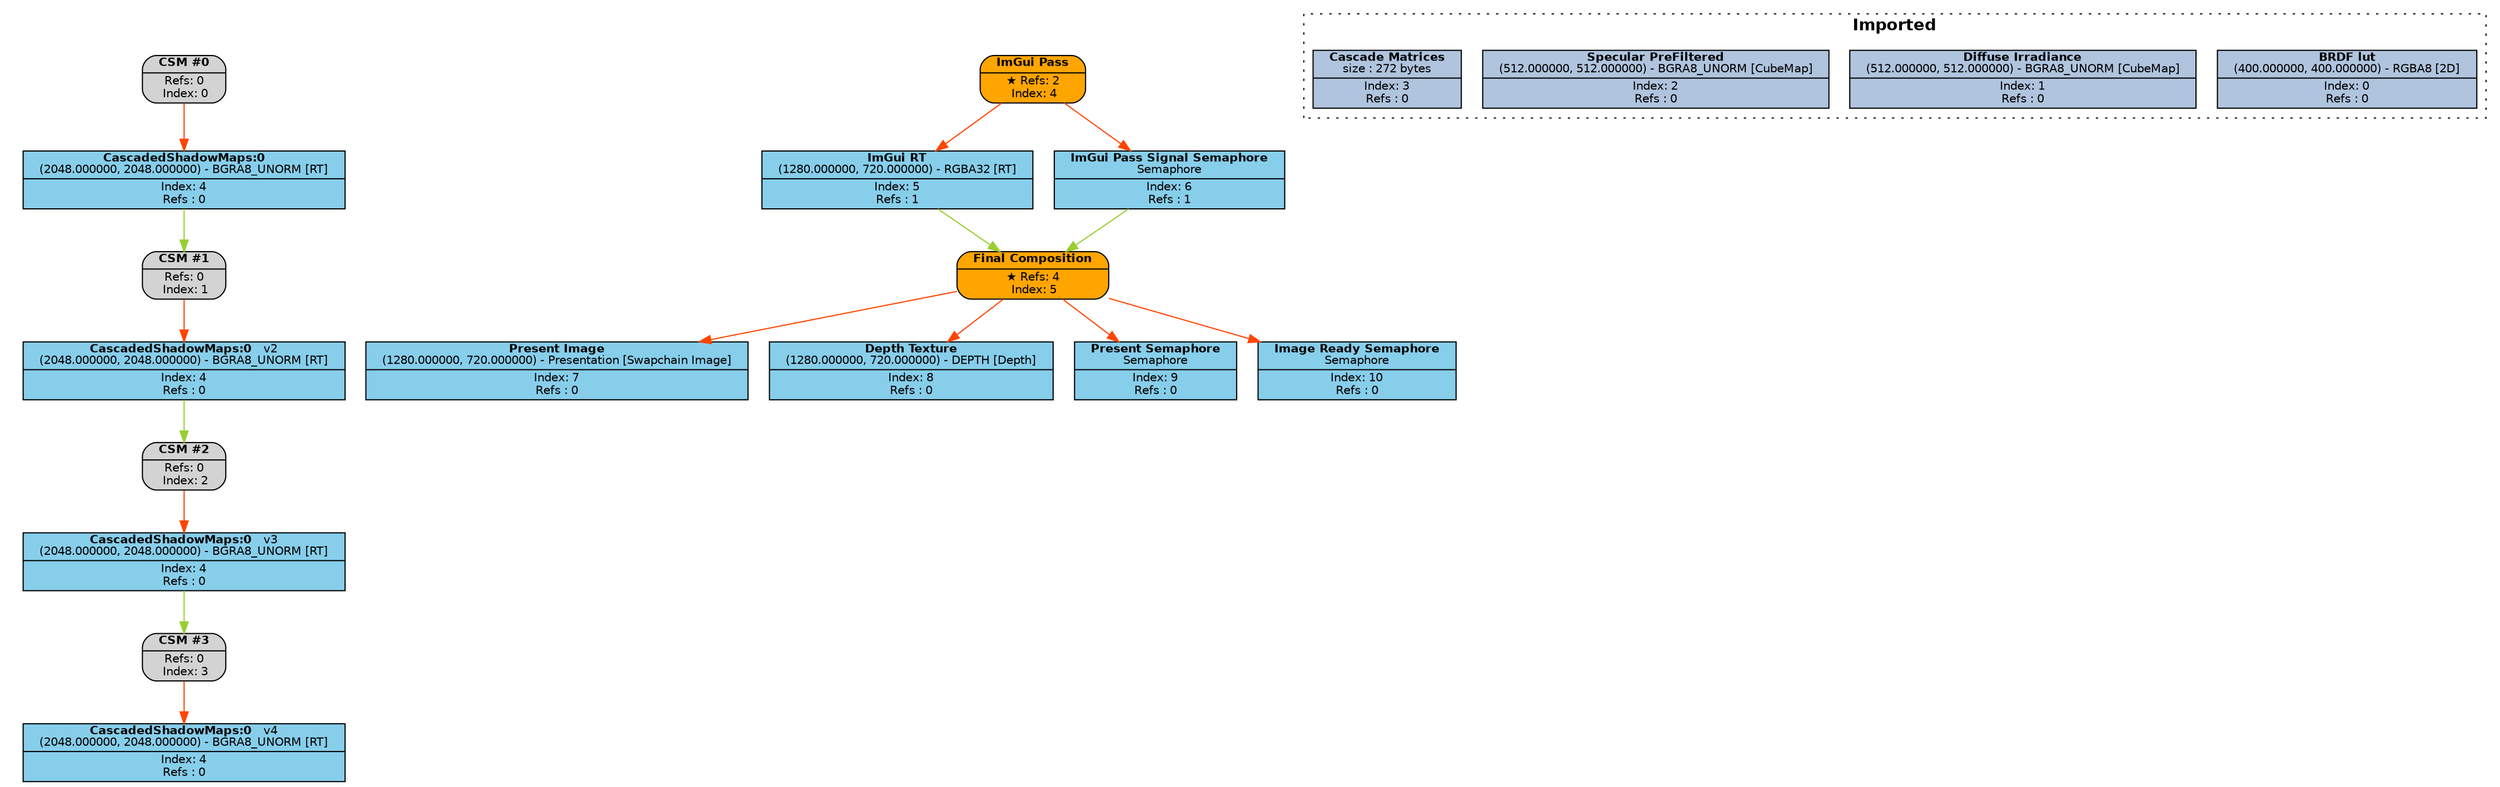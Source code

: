 digraph FrameGraph {
graph [style=invis, rankdir="TB" ordering=out, splines=spline]
node [shape=record, fontname="helvetica", fontsize=10, margin="0.2,0.03"]

P0 [label=<{ {<B>CSM #0</B>} | {Refs: 0<BR/> Index: 0} }> style="rounded,filled", fillcolor=lightgray]
P1 [label=<{ {<B>CSM #1</B>} | {Refs: 0<BR/> Index: 1} }> style="rounded,filled", fillcolor=lightgray]
P2 [label=<{ {<B>CSM #2</B>} | {Refs: 0<BR/> Index: 2} }> style="rounded,filled", fillcolor=lightgray]
P3 [label=<{ {<B>CSM #3</B>} | {Refs: 0<BR/> Index: 3} }> style="rounded,filled", fillcolor=lightgray]
P4 [label=<{ {<B>ImGui Pass</B>} | {&#x2605; Refs: 2<BR/> Index: 4} }> style="rounded,filled", fillcolor=orange]
P5 [label=<{ {<B>Final Composition</B>} | {&#x2605; Refs: 4<BR/> Index: 5} }> style="rounded,filled", fillcolor=orange]

R0_1 [label=<{ {<B>BRDF lut</B><BR/>(400.000000, 400.000000) - RGBA8 [2D]} | {Index: 0<BR/>Refs : 0} }> style=filled, fillcolor=lightsteelblue]
R1_1 [label=<{ {<B>Diffuse Irradiance</B><BR/>(512.000000, 512.000000) - BGRA8_UNORM [CubeMap]} | {Index: 1<BR/>Refs : 0} }> style=filled, fillcolor=lightsteelblue]
R2_1 [label=<{ {<B>Specular PreFiltered</B><BR/>(512.000000, 512.000000) - BGRA8_UNORM [CubeMap]} | {Index: 2<BR/>Refs : 0} }> style=filled, fillcolor=lightsteelblue]
R3_1 [label=<{ {<B>Cascade Matrices</B><BR/>size : 272 bytes} | {Index: 3<BR/>Refs : 0} }> style=filled, fillcolor=lightsteelblue]
R4_1 [label=<{ {<B>CascadedShadowMaps:0</B><BR/>(2048.000000, 2048.000000) - BGRA8_UNORM [RT]} | {Index: 4<BR/>Refs : 0} }> style=filled, fillcolor=skyblue]
R4_2 [label=<{ {<B>CascadedShadowMaps:0</B>   <FONT>v2</FONT><BR/>(2048.000000, 2048.000000) - BGRA8_UNORM [RT]} | {Index: 4<BR/>Refs : 0} }> style=filled, fillcolor=skyblue]
R4_3 [label=<{ {<B>CascadedShadowMaps:0</B>   <FONT>v3</FONT><BR/>(2048.000000, 2048.000000) - BGRA8_UNORM [RT]} | {Index: 4<BR/>Refs : 0} }> style=filled, fillcolor=skyblue]
R4_4 [label=<{ {<B>CascadedShadowMaps:0</B>   <FONT>v4</FONT><BR/>(2048.000000, 2048.000000) - BGRA8_UNORM [RT]} | {Index: 4<BR/>Refs : 0} }> style=filled, fillcolor=skyblue]
R5_1 [label=<{ {<B>ImGui RT</B><BR/>(1280.000000, 720.000000) - RGBA32 [RT]} | {Index: 5<BR/>Refs : 1} }> style=filled, fillcolor=skyblue]
R6_1 [label=<{ {<B>ImGui Pass Signal Semaphore</B><BR/>Semaphore} | {Index: 6<BR/>Refs : 1} }> style=filled, fillcolor=skyblue]
R7_1 [label=<{ {<B>Present Image</B><BR/>(1280.000000, 720.000000) - Presentation [Swapchain Image]} | {Index: 7<BR/>Refs : 0} }> style=filled, fillcolor=skyblue]
R8_1 [label=<{ {<B>Depth Texture</B><BR/>(1280.000000, 720.000000) - DEPTH [Depth]} | {Index: 8<BR/>Refs : 0} }> style=filled, fillcolor=skyblue]
R9_1 [label=<{ {<B>Present Semaphore</B><BR/>Semaphore} | {Index: 9<BR/>Refs : 0} }> style=filled, fillcolor=skyblue]
R10_1 [label=<{ {<B>Image Ready Semaphore</B><BR/>Semaphore} | {Index: 10<BR/>Refs : 0} }> style=filled, fillcolor=skyblue]

P0 -> { R4_1 } [color=orangered]
P1 -> { R4_2 } [color=orangered]
P2 -> { R4_3 } [color=orangered]
P3 -> { R4_4 } [color=orangered]
P4 -> { R5_1 R6_1 } [color=orangered]
P5 -> { R7_1 R8_1 R9_1 R10_1 } [color=orangered]

R0_1 -> { } [color=olivedrab3]
R1_1 -> { } [color=olivedrab3]
R2_1 -> { } [color=olivedrab3]
R3_1 -> { } [color=olivedrab3]
R4_1 -> { P1 } [color=olivedrab3]
R4_2 -> { P2 } [color=olivedrab3]
R4_3 -> { P3 } [color=olivedrab3]
R4_4 -> { } [color=olivedrab3]
R5_1 -> { P5 } [color=olivedrab3]
R6_1 -> { P5 } [color=olivedrab3]
R7_1 -> { } [color=olivedrab3]
R8_1 -> { } [color=olivedrab3]
R9_1 -> { } [color=olivedrab3]
R10_1 -> { } [color=olivedrab3]

subgraph cluster_0 {
P0 R4_1 
}
subgraph cluster_1 {
P1 
}
subgraph cluster_2 {
P2 
}
subgraph cluster_3 {
P3 
}
subgraph cluster_4 {
P4 R5_1 R6_1 
}
subgraph cluster_5 {
P5 R7_1 R8_1 R9_1 R10_1 
}

subgraph cluster_imported_resources {
graph [style=dotted, fontname="helvetica", label=< <B>Imported</B> >]
R0_1 R1_1 R2_1 R3_1 
}

}